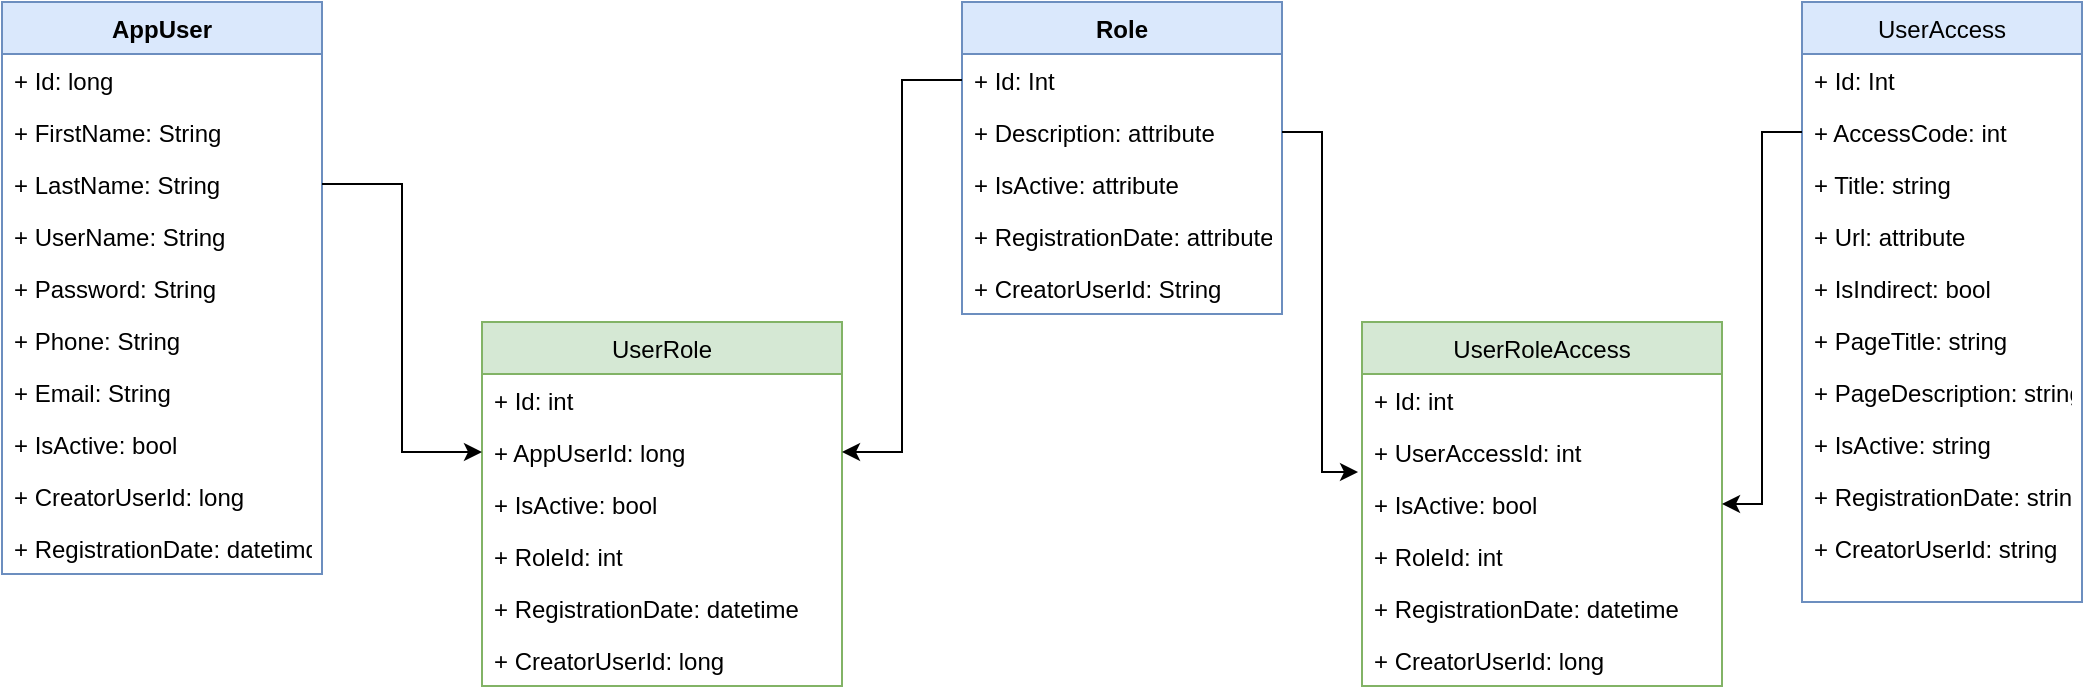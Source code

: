 <mxfile version="14.6.0" type="device"><diagram id="94RgjTVl0-WoAm_36J3f" name="Page-1"><mxGraphModel dx="1422" dy="791" grid="1" gridSize="10" guides="1" tooltips="1" connect="1" arrows="1" fold="1" page="1" pageScale="1" pageWidth="1100" pageHeight="850" math="0" shadow="0"><root><mxCell id="0"/><mxCell id="1" parent="0"/><mxCell id="eqG7pAYN2qFzTCy5j0jP-1" value="AppUser" style="swimlane;fontStyle=1;align=center;verticalAlign=top;childLayout=stackLayout;horizontal=1;startSize=26;horizontalStack=0;resizeParent=1;resizeParentMax=0;resizeLast=0;collapsible=1;marginBottom=0;fillColor=#dae8fc;strokeColor=#6c8ebf;" vertex="1" parent="1"><mxGeometry x="20" y="110" width="160" height="286" as="geometry"/></mxCell><mxCell id="eqG7pAYN2qFzTCy5j0jP-2" value="+ Id: long&#xA;&#xA;" style="text;strokeColor=none;fillColor=none;align=left;verticalAlign=top;spacingLeft=4;spacingRight=4;overflow=hidden;rotatable=0;points=[[0,0.5],[1,0.5]];portConstraint=eastwest;" vertex="1" parent="eqG7pAYN2qFzTCy5j0jP-1"><mxGeometry y="26" width="160" height="26" as="geometry"/></mxCell><mxCell id="eqG7pAYN2qFzTCy5j0jP-10" value="+ FirstName: String" style="text;strokeColor=none;fillColor=none;align=left;verticalAlign=top;spacingLeft=4;spacingRight=4;overflow=hidden;rotatable=0;points=[[0,0.5],[1,0.5]];portConstraint=eastwest;" vertex="1" parent="eqG7pAYN2qFzTCy5j0jP-1"><mxGeometry y="52" width="160" height="26" as="geometry"/></mxCell><mxCell id="eqG7pAYN2qFzTCy5j0jP-8" value="+ LastName: String" style="text;strokeColor=none;fillColor=none;align=left;verticalAlign=top;spacingLeft=4;spacingRight=4;overflow=hidden;rotatable=0;points=[[0,0.5],[1,0.5]];portConstraint=eastwest;" vertex="1" parent="eqG7pAYN2qFzTCy5j0jP-1"><mxGeometry y="78" width="160" height="26" as="geometry"/></mxCell><mxCell id="eqG7pAYN2qFzTCy5j0jP-9" value="+ UserName: String" style="text;strokeColor=none;fillColor=none;align=left;verticalAlign=top;spacingLeft=4;spacingRight=4;overflow=hidden;rotatable=0;points=[[0,0.5],[1,0.5]];portConstraint=eastwest;" vertex="1" parent="eqG7pAYN2qFzTCy5j0jP-1"><mxGeometry y="104" width="160" height="26" as="geometry"/></mxCell><mxCell id="eqG7pAYN2qFzTCy5j0jP-6" value="+ Password: String" style="text;strokeColor=none;fillColor=none;align=left;verticalAlign=top;spacingLeft=4;spacingRight=4;overflow=hidden;rotatable=0;points=[[0,0.5],[1,0.5]];portConstraint=eastwest;" vertex="1" parent="eqG7pAYN2qFzTCy5j0jP-1"><mxGeometry y="130" width="160" height="26" as="geometry"/></mxCell><mxCell id="eqG7pAYN2qFzTCy5j0jP-12" value="+ Phone: String" style="text;strokeColor=none;fillColor=none;align=left;verticalAlign=top;spacingLeft=4;spacingRight=4;overflow=hidden;rotatable=0;points=[[0,0.5],[1,0.5]];portConstraint=eastwest;" vertex="1" parent="eqG7pAYN2qFzTCy5j0jP-1"><mxGeometry y="156" width="160" height="26" as="geometry"/></mxCell><mxCell id="eqG7pAYN2qFzTCy5j0jP-13" value="+ Email: String" style="text;strokeColor=none;fillColor=none;align=left;verticalAlign=top;spacingLeft=4;spacingRight=4;overflow=hidden;rotatable=0;points=[[0,0.5],[1,0.5]];portConstraint=eastwest;" vertex="1" parent="eqG7pAYN2qFzTCy5j0jP-1"><mxGeometry y="182" width="160" height="26" as="geometry"/></mxCell><mxCell id="eqG7pAYN2qFzTCy5j0jP-14" value="+ IsActive: bool" style="text;strokeColor=none;fillColor=none;align=left;verticalAlign=top;spacingLeft=4;spacingRight=4;overflow=hidden;rotatable=0;points=[[0,0.5],[1,0.5]];portConstraint=eastwest;" vertex="1" parent="eqG7pAYN2qFzTCy5j0jP-1"><mxGeometry y="208" width="160" height="26" as="geometry"/></mxCell><mxCell id="eqG7pAYN2qFzTCy5j0jP-15" value="+ CreatorUserId: long" style="text;strokeColor=none;fillColor=none;align=left;verticalAlign=top;spacingLeft=4;spacingRight=4;overflow=hidden;rotatable=0;points=[[0,0.5],[1,0.5]];portConstraint=eastwest;" vertex="1" parent="eqG7pAYN2qFzTCy5j0jP-1"><mxGeometry y="234" width="160" height="26" as="geometry"/></mxCell><mxCell id="eqG7pAYN2qFzTCy5j0jP-11" value="+ RegistrationDate: datetimd&#xA;" style="text;strokeColor=none;fillColor=none;align=left;verticalAlign=top;spacingLeft=4;spacingRight=4;overflow=hidden;rotatable=0;points=[[0,0.5],[1,0.5]];portConstraint=eastwest;" vertex="1" parent="eqG7pAYN2qFzTCy5j0jP-1"><mxGeometry y="260" width="160" height="26" as="geometry"/></mxCell><mxCell id="eqG7pAYN2qFzTCy5j0jP-16" value="Role" style="swimlane;fontStyle=1;align=center;verticalAlign=top;childLayout=stackLayout;horizontal=1;startSize=26;horizontalStack=0;resizeParent=1;resizeParentMax=0;resizeLast=0;collapsible=1;marginBottom=0;fillColor=#dae8fc;strokeColor=#6c8ebf;" vertex="1" parent="1"><mxGeometry x="500" y="110" width="160" height="156" as="geometry"/></mxCell><mxCell id="eqG7pAYN2qFzTCy5j0jP-17" value="+ Id: Int" style="text;strokeColor=none;fillColor=none;align=left;verticalAlign=top;spacingLeft=4;spacingRight=4;overflow=hidden;rotatable=0;points=[[0,0.5],[1,0.5]];portConstraint=eastwest;" vertex="1" parent="eqG7pAYN2qFzTCy5j0jP-16"><mxGeometry y="26" width="160" height="26" as="geometry"/></mxCell><mxCell id="eqG7pAYN2qFzTCy5j0jP-22" value="+ Description: attribute" style="text;strokeColor=none;fillColor=none;align=left;verticalAlign=top;spacingLeft=4;spacingRight=4;overflow=hidden;rotatable=0;points=[[0,0.5],[1,0.5]];portConstraint=eastwest;" vertex="1" parent="eqG7pAYN2qFzTCy5j0jP-16"><mxGeometry y="52" width="160" height="26" as="geometry"/></mxCell><mxCell id="eqG7pAYN2qFzTCy5j0jP-23" value="+ IsActive: attribute" style="text;strokeColor=none;fillColor=none;align=left;verticalAlign=top;spacingLeft=4;spacingRight=4;overflow=hidden;rotatable=0;points=[[0,0.5],[1,0.5]];portConstraint=eastwest;" vertex="1" parent="eqG7pAYN2qFzTCy5j0jP-16"><mxGeometry y="78" width="160" height="26" as="geometry"/></mxCell><mxCell id="eqG7pAYN2qFzTCy5j0jP-24" value="+ RegistrationDate: attribute" style="text;strokeColor=none;fillColor=none;align=left;verticalAlign=top;spacingLeft=4;spacingRight=4;overflow=hidden;rotatable=0;points=[[0,0.5],[1,0.5]];portConstraint=eastwest;" vertex="1" parent="eqG7pAYN2qFzTCy5j0jP-16"><mxGeometry y="104" width="160" height="26" as="geometry"/></mxCell><mxCell id="eqG7pAYN2qFzTCy5j0jP-20" value="+ CreatorUserId: String" style="text;strokeColor=none;fillColor=none;align=left;verticalAlign=top;spacingLeft=4;spacingRight=4;overflow=hidden;rotatable=0;points=[[0,0.5],[1,0.5]];portConstraint=eastwest;" vertex="1" parent="eqG7pAYN2qFzTCy5j0jP-16"><mxGeometry y="130" width="160" height="26" as="geometry"/></mxCell><mxCell id="eqG7pAYN2qFzTCy5j0jP-25" value="UserRole" style="swimlane;fontStyle=0;childLayout=stackLayout;horizontal=1;startSize=26;fillColor=#d5e8d4;horizontalStack=0;resizeParent=1;resizeParentMax=0;resizeLast=0;collapsible=1;marginBottom=0;strokeColor=#82b366;" vertex="1" parent="1"><mxGeometry x="260" y="270" width="180" height="182" as="geometry"/></mxCell><mxCell id="eqG7pAYN2qFzTCy5j0jP-26" value="+ Id: int" style="text;strokeColor=none;fillColor=none;align=left;verticalAlign=top;spacingLeft=4;spacingRight=4;overflow=hidden;rotatable=0;points=[[0,0.5],[1,0.5]];portConstraint=eastwest;" vertex="1" parent="eqG7pAYN2qFzTCy5j0jP-25"><mxGeometry y="26" width="180" height="26" as="geometry"/></mxCell><mxCell id="eqG7pAYN2qFzTCy5j0jP-27" value="+ AppUserId: long" style="text;strokeColor=none;fillColor=none;align=left;verticalAlign=top;spacingLeft=4;spacingRight=4;overflow=hidden;rotatable=0;points=[[0,0.5],[1,0.5]];portConstraint=eastwest;" vertex="1" parent="eqG7pAYN2qFzTCy5j0jP-25"><mxGeometry y="52" width="180" height="26" as="geometry"/></mxCell><mxCell id="eqG7pAYN2qFzTCy5j0jP-29" value="+ IsActive: bool" style="text;strokeColor=none;fillColor=none;align=left;verticalAlign=top;spacingLeft=4;spacingRight=4;overflow=hidden;rotatable=0;points=[[0,0.5],[1,0.5]];portConstraint=eastwest;" vertex="1" parent="eqG7pAYN2qFzTCy5j0jP-25"><mxGeometry y="78" width="180" height="26" as="geometry"/></mxCell><mxCell id="eqG7pAYN2qFzTCy5j0jP-28" value="+ RoleId: int&#xA;" style="text;strokeColor=none;fillColor=none;align=left;verticalAlign=top;spacingLeft=4;spacingRight=4;overflow=hidden;rotatable=0;points=[[0,0.5],[1,0.5]];portConstraint=eastwest;" vertex="1" parent="eqG7pAYN2qFzTCy5j0jP-25"><mxGeometry y="104" width="180" height="26" as="geometry"/></mxCell><mxCell id="eqG7pAYN2qFzTCy5j0jP-30" value="+ RegistrationDate: datetime&#xA;" style="text;strokeColor=none;fillColor=none;align=left;verticalAlign=top;spacingLeft=4;spacingRight=4;overflow=hidden;rotatable=0;points=[[0,0.5],[1,0.5]];portConstraint=eastwest;" vertex="1" parent="eqG7pAYN2qFzTCy5j0jP-25"><mxGeometry y="130" width="180" height="26" as="geometry"/></mxCell><mxCell id="eqG7pAYN2qFzTCy5j0jP-31" value="+ CreatorUserId: long" style="text;strokeColor=none;fillColor=none;align=left;verticalAlign=top;spacingLeft=4;spacingRight=4;overflow=hidden;rotatable=0;points=[[0,0.5],[1,0.5]];portConstraint=eastwest;" vertex="1" parent="eqG7pAYN2qFzTCy5j0jP-25"><mxGeometry y="156" width="180" height="26" as="geometry"/></mxCell><mxCell id="eqG7pAYN2qFzTCy5j0jP-32" style="edgeStyle=orthogonalEdgeStyle;rounded=0;orthogonalLoop=1;jettySize=auto;html=1;entryX=0;entryY=0.5;entryDx=0;entryDy=0;" edge="1" parent="1" source="eqG7pAYN2qFzTCy5j0jP-8" target="eqG7pAYN2qFzTCy5j0jP-27"><mxGeometry relative="1" as="geometry"/></mxCell><mxCell id="eqG7pAYN2qFzTCy5j0jP-34" value="UserAccess" style="swimlane;fontStyle=0;childLayout=stackLayout;horizontal=1;startSize=26;fillColor=#dae8fc;horizontalStack=0;resizeParent=1;resizeParentMax=0;resizeLast=0;collapsible=1;marginBottom=0;strokeColor=#6c8ebf;" vertex="1" parent="1"><mxGeometry x="920" y="110" width="140" height="300" as="geometry"/></mxCell><mxCell id="eqG7pAYN2qFzTCy5j0jP-35" value="+ Id: Int" style="text;strokeColor=none;fillColor=none;align=left;verticalAlign=top;spacingLeft=4;spacingRight=4;overflow=hidden;rotatable=0;points=[[0,0.5],[1,0.5]];portConstraint=eastwest;" vertex="1" parent="eqG7pAYN2qFzTCy5j0jP-34"><mxGeometry y="26" width="140" height="26" as="geometry"/></mxCell><mxCell id="eqG7pAYN2qFzTCy5j0jP-36" value="+ AccessCode: int" style="text;strokeColor=none;fillColor=none;align=left;verticalAlign=top;spacingLeft=4;spacingRight=4;overflow=hidden;rotatable=0;points=[[0,0.5],[1,0.5]];portConstraint=eastwest;" vertex="1" parent="eqG7pAYN2qFzTCy5j0jP-34"><mxGeometry y="52" width="140" height="26" as="geometry"/></mxCell><mxCell id="eqG7pAYN2qFzTCy5j0jP-37" value="+ Title: string" style="text;strokeColor=none;fillColor=none;align=left;verticalAlign=top;spacingLeft=4;spacingRight=4;overflow=hidden;rotatable=0;points=[[0,0.5],[1,0.5]];portConstraint=eastwest;" vertex="1" parent="eqG7pAYN2qFzTCy5j0jP-34"><mxGeometry y="78" width="140" height="26" as="geometry"/></mxCell><mxCell id="eqG7pAYN2qFzTCy5j0jP-38" value="+ Url: attribute" style="text;strokeColor=none;fillColor=none;align=left;verticalAlign=top;spacingLeft=4;spacingRight=4;overflow=hidden;rotatable=0;points=[[0,0.5],[1,0.5]];portConstraint=eastwest;" vertex="1" parent="eqG7pAYN2qFzTCy5j0jP-34"><mxGeometry y="104" width="140" height="26" as="geometry"/></mxCell><mxCell id="eqG7pAYN2qFzTCy5j0jP-39" value="+ IsIndirect: bool" style="text;strokeColor=none;fillColor=none;align=left;verticalAlign=top;spacingLeft=4;spacingRight=4;overflow=hidden;rotatable=0;points=[[0,0.5],[1,0.5]];portConstraint=eastwest;" vertex="1" parent="eqG7pAYN2qFzTCy5j0jP-34"><mxGeometry y="130" width="140" height="26" as="geometry"/></mxCell><mxCell id="eqG7pAYN2qFzTCy5j0jP-40" value="+ PageTitle: string" style="text;strokeColor=none;fillColor=none;align=left;verticalAlign=top;spacingLeft=4;spacingRight=4;overflow=hidden;rotatable=0;points=[[0,0.5],[1,0.5]];portConstraint=eastwest;" vertex="1" parent="eqG7pAYN2qFzTCy5j0jP-34"><mxGeometry y="156" width="140" height="26" as="geometry"/></mxCell><mxCell id="eqG7pAYN2qFzTCy5j0jP-41" value="+ PageDescription: string" style="text;strokeColor=none;fillColor=none;align=left;verticalAlign=top;spacingLeft=4;spacingRight=4;overflow=hidden;rotatable=0;points=[[0,0.5],[1,0.5]];portConstraint=eastwest;" vertex="1" parent="eqG7pAYN2qFzTCy5j0jP-34"><mxGeometry y="182" width="140" height="26" as="geometry"/></mxCell><mxCell id="eqG7pAYN2qFzTCy5j0jP-42" value="+ IsActive: string" style="text;strokeColor=none;fillColor=none;align=left;verticalAlign=top;spacingLeft=4;spacingRight=4;overflow=hidden;rotatable=0;points=[[0,0.5],[1,0.5]];portConstraint=eastwest;" vertex="1" parent="eqG7pAYN2qFzTCy5j0jP-34"><mxGeometry y="208" width="140" height="26" as="geometry"/></mxCell><mxCell id="eqG7pAYN2qFzTCy5j0jP-43" value="+ RegistrationDate: string" style="text;strokeColor=none;fillColor=none;align=left;verticalAlign=top;spacingLeft=4;spacingRight=4;overflow=hidden;rotatable=0;points=[[0,0.5],[1,0.5]];portConstraint=eastwest;" vertex="1" parent="eqG7pAYN2qFzTCy5j0jP-34"><mxGeometry y="234" width="140" height="26" as="geometry"/></mxCell><mxCell id="eqG7pAYN2qFzTCy5j0jP-44" value="+ CreatorUserId: string" style="text;strokeColor=none;fillColor=none;align=left;verticalAlign=top;spacingLeft=4;spacingRight=4;overflow=hidden;rotatable=0;points=[[0,0.5],[1,0.5]];portConstraint=eastwest;" vertex="1" parent="eqG7pAYN2qFzTCy5j0jP-34"><mxGeometry y="260" width="140" height="40" as="geometry"/></mxCell><mxCell id="eqG7pAYN2qFzTCy5j0jP-49" value="UserRoleAccess" style="swimlane;fontStyle=0;childLayout=stackLayout;horizontal=1;startSize=26;fillColor=#d5e8d4;horizontalStack=0;resizeParent=1;resizeParentMax=0;resizeLast=0;collapsible=1;marginBottom=0;strokeColor=#82b366;" vertex="1" parent="1"><mxGeometry x="700" y="270" width="180" height="182" as="geometry"/></mxCell><mxCell id="eqG7pAYN2qFzTCy5j0jP-50" value="+ Id: int" style="text;strokeColor=none;fillColor=none;align=left;verticalAlign=top;spacingLeft=4;spacingRight=4;overflow=hidden;rotatable=0;points=[[0,0.5],[1,0.5]];portConstraint=eastwest;" vertex="1" parent="eqG7pAYN2qFzTCy5j0jP-49"><mxGeometry y="26" width="180" height="26" as="geometry"/></mxCell><mxCell id="eqG7pAYN2qFzTCy5j0jP-51" value="+ UserAccessId: int" style="text;strokeColor=none;fillColor=none;align=left;verticalAlign=top;spacingLeft=4;spacingRight=4;overflow=hidden;rotatable=0;points=[[0,0.5],[1,0.5]];portConstraint=eastwest;" vertex="1" parent="eqG7pAYN2qFzTCy5j0jP-49"><mxGeometry y="52" width="180" height="26" as="geometry"/></mxCell><mxCell id="eqG7pAYN2qFzTCy5j0jP-52" value="+ IsActive: bool" style="text;strokeColor=none;fillColor=none;align=left;verticalAlign=top;spacingLeft=4;spacingRight=4;overflow=hidden;rotatable=0;points=[[0,0.5],[1,0.5]];portConstraint=eastwest;" vertex="1" parent="eqG7pAYN2qFzTCy5j0jP-49"><mxGeometry y="78" width="180" height="26" as="geometry"/></mxCell><mxCell id="eqG7pAYN2qFzTCy5j0jP-53" value="+ RoleId: int&#xA;" style="text;strokeColor=none;fillColor=none;align=left;verticalAlign=top;spacingLeft=4;spacingRight=4;overflow=hidden;rotatable=0;points=[[0,0.5],[1,0.5]];portConstraint=eastwest;" vertex="1" parent="eqG7pAYN2qFzTCy5j0jP-49"><mxGeometry y="104" width="180" height="26" as="geometry"/></mxCell><mxCell id="eqG7pAYN2qFzTCy5j0jP-54" value="+ RegistrationDate: datetime&#xA;" style="text;strokeColor=none;fillColor=none;align=left;verticalAlign=top;spacingLeft=4;spacingRight=4;overflow=hidden;rotatable=0;points=[[0,0.5],[1,0.5]];portConstraint=eastwest;" vertex="1" parent="eqG7pAYN2qFzTCy5j0jP-49"><mxGeometry y="130" width="180" height="26" as="geometry"/></mxCell><mxCell id="eqG7pAYN2qFzTCy5j0jP-55" value="+ CreatorUserId: long" style="text;strokeColor=none;fillColor=none;align=left;verticalAlign=top;spacingLeft=4;spacingRight=4;overflow=hidden;rotatable=0;points=[[0,0.5],[1,0.5]];portConstraint=eastwest;" vertex="1" parent="eqG7pAYN2qFzTCy5j0jP-49"><mxGeometry y="156" width="180" height="26" as="geometry"/></mxCell><mxCell id="eqG7pAYN2qFzTCy5j0jP-56" style="edgeStyle=orthogonalEdgeStyle;rounded=0;orthogonalLoop=1;jettySize=auto;html=1;entryX=1;entryY=0.5;entryDx=0;entryDy=0;" edge="1" parent="1" source="eqG7pAYN2qFzTCy5j0jP-17" target="eqG7pAYN2qFzTCy5j0jP-27"><mxGeometry relative="1" as="geometry"/></mxCell><mxCell id="eqG7pAYN2qFzTCy5j0jP-57" style="edgeStyle=orthogonalEdgeStyle;rounded=0;orthogonalLoop=1;jettySize=auto;html=1;entryX=-0.011;entryY=-0.115;entryDx=0;entryDy=0;entryPerimeter=0;" edge="1" parent="1" source="eqG7pAYN2qFzTCy5j0jP-22" target="eqG7pAYN2qFzTCy5j0jP-52"><mxGeometry relative="1" as="geometry"/></mxCell><mxCell id="eqG7pAYN2qFzTCy5j0jP-58" style="edgeStyle=orthogonalEdgeStyle;rounded=0;orthogonalLoop=1;jettySize=auto;html=1;entryX=1;entryY=0.5;entryDx=0;entryDy=0;" edge="1" parent="1" source="eqG7pAYN2qFzTCy5j0jP-36" target="eqG7pAYN2qFzTCy5j0jP-52"><mxGeometry relative="1" as="geometry"/></mxCell></root></mxGraphModel></diagram></mxfile>